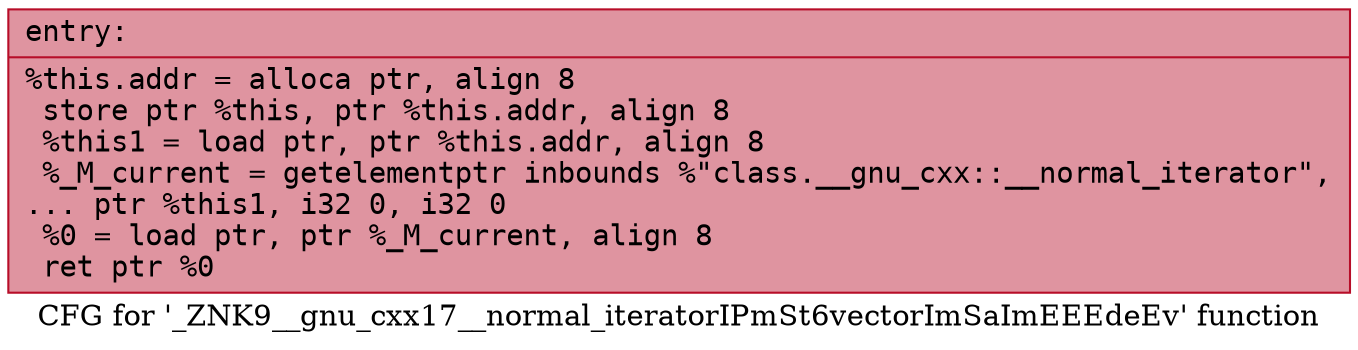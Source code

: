 digraph "CFG for '_ZNK9__gnu_cxx17__normal_iteratorIPmSt6vectorImSaImEEEdeEv' function" {
	label="CFG for '_ZNK9__gnu_cxx17__normal_iteratorIPmSt6vectorImSaImEEEdeEv' function";

	Node0x556c3c840b00 [shape=record,color="#b70d28ff", style=filled, fillcolor="#b70d2870" fontname="Courier",label="{entry:\l|  %this.addr = alloca ptr, align 8\l  store ptr %this, ptr %this.addr, align 8\l  %this1 = load ptr, ptr %this.addr, align 8\l  %_M_current = getelementptr inbounds %\"class.__gnu_cxx::__normal_iterator\",\l... ptr %this1, i32 0, i32 0\l  %0 = load ptr, ptr %_M_current, align 8\l  ret ptr %0\l}"];
}
